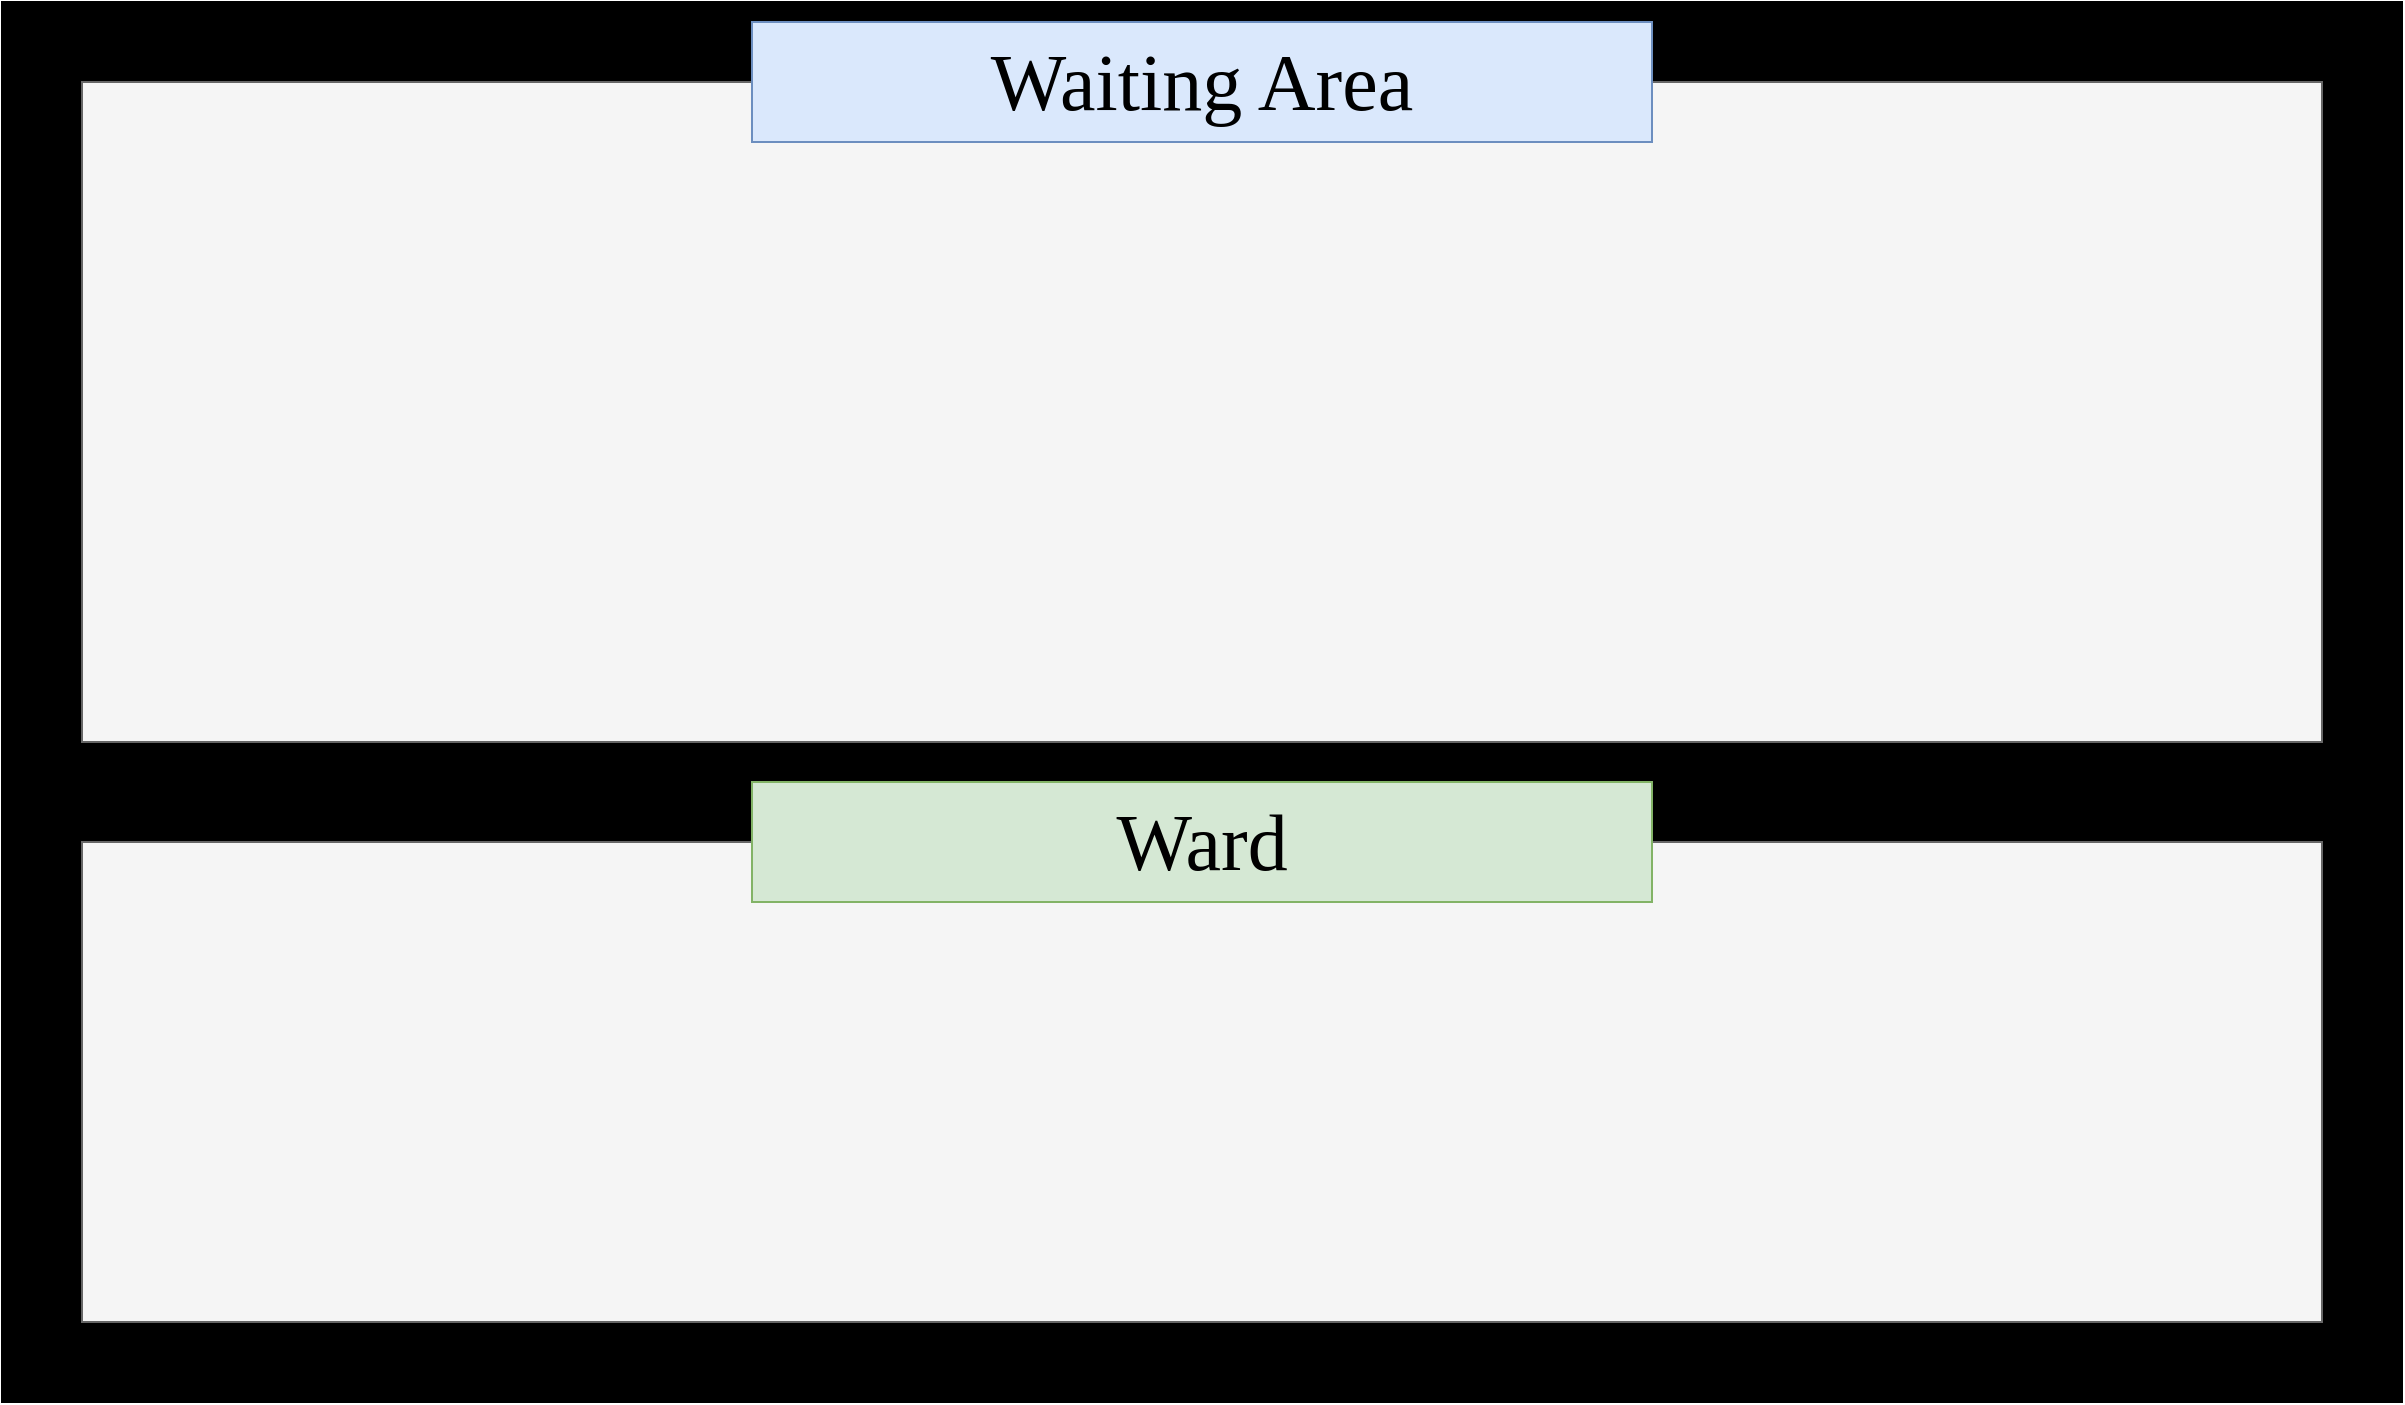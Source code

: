 <mxfile version="26.1.2">
  <diagram name="Page-1" id="9mJDqoDazIPGj6i9PD_d">
    <mxGraphModel dx="1426" dy="755" grid="1" gridSize="10" guides="1" tooltips="1" connect="1" arrows="1" fold="1" page="1" pageScale="1" pageWidth="827" pageHeight="1169" math="0" shadow="0">
      <root>
        <mxCell id="0" />
        <mxCell id="1" parent="0" />
        <mxCell id="qmFXpsY-uYhWsR0_D-66-1" value="" style="rounded=0;whiteSpace=wrap;html=1;fillColor=#000000;" vertex="1" parent="1">
          <mxGeometry x="40" y="120" width="1200" height="700" as="geometry" />
        </mxCell>
        <mxCell id="qmFXpsY-uYhWsR0_D-66-2" value="" style="rounded=0;whiteSpace=wrap;html=1;fillColor=#f5f5f5;fontColor=#333333;strokeColor=#666666;" vertex="1" parent="1">
          <mxGeometry x="80" y="160" width="1120" height="330" as="geometry" />
        </mxCell>
        <mxCell id="qmFXpsY-uYhWsR0_D-66-3" value="" style="rounded=0;whiteSpace=wrap;html=1;fillColor=#f5f5f5;fontColor=#333333;strokeColor=#666666;" vertex="1" parent="1">
          <mxGeometry x="80" y="540" width="1120" height="240" as="geometry" />
        </mxCell>
        <mxCell id="qmFXpsY-uYhWsR0_D-66-4" value="&lt;font data-font-src=&quot;https://fonts.googleapis.com/css?family=Andika&quot; face=&quot;Andika&quot;&gt;Waiting Area&lt;/font&gt;" style="rounded=0;whiteSpace=wrap;html=1;fontSize=40;fontStyle=0;fontFamily=Quicksand;fontSource=https%3A%2F%2Ffonts.googleapis.com%2Fcss%3Ffamily%3DQuicksand;fillColor=#dae8fc;strokeColor=#6c8ebf;" vertex="1" parent="1">
          <mxGeometry x="415" y="130" width="450" height="60" as="geometry" />
        </mxCell>
        <mxCell id="qmFXpsY-uYhWsR0_D-66-5" value="&lt;span style=&quot;font-family: Andika;&quot;&gt;Ward&lt;/span&gt;" style="rounded=0;whiteSpace=wrap;html=1;fontSize=40;fontStyle=0;fontFamily=Quicksand;fontSource=https%3A%2F%2Ffonts.googleapis.com%2Fcss%3Ffamily%3DQuicksand;fillColor=#d5e8d4;strokeColor=#82b366;" vertex="1" parent="1">
          <mxGeometry x="415" y="510" width="450" height="60" as="geometry" />
        </mxCell>
      </root>
    </mxGraphModel>
  </diagram>
</mxfile>
